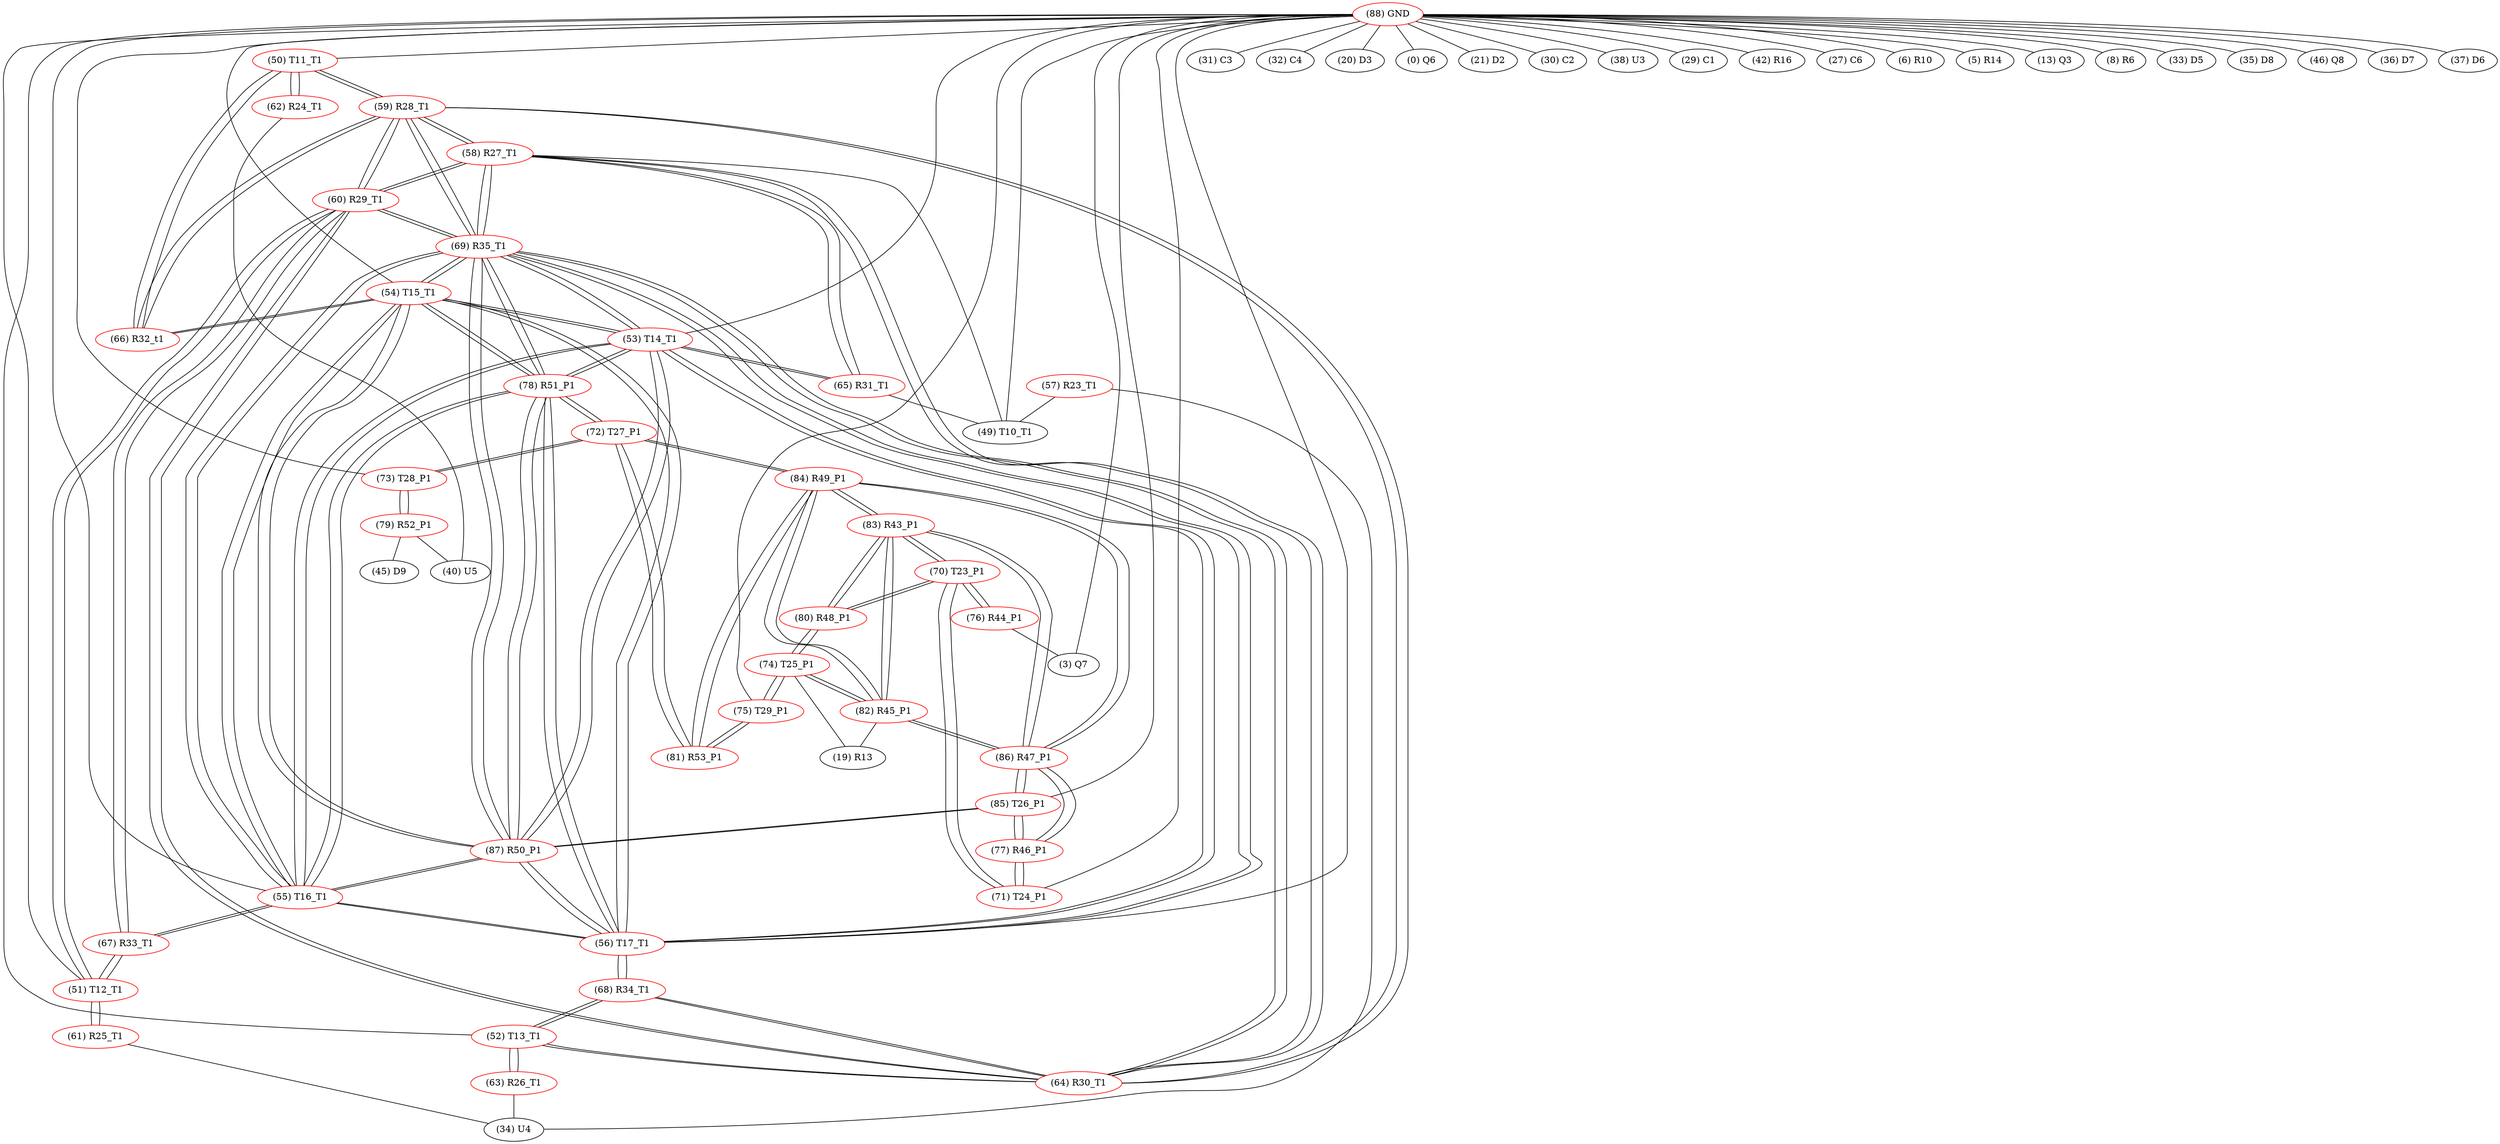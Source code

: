 graph {
	50 [label="(50) T11_T1" color=red]
	62 [label="(62) R24_T1"]
	59 [label="(59) R28_T1"]
	66 [label="(66) R32_t1"]
	51 [label="(51) T12_T1" color=red]
	67 [label="(67) R33_T1"]
	60 [label="(60) R29_T1"]
	61 [label="(61) R25_T1"]
	52 [label="(52) T13_T1" color=red]
	64 [label="(64) R30_T1"]
	68 [label="(68) R34_T1"]
	63 [label="(63) R26_T1"]
	53 [label="(53) T14_T1" color=red]
	65 [label="(65) R31_T1"]
	78 [label="(78) R51_P1"]
	87 [label="(87) R50_P1"]
	56 [label="(56) T17_T1"]
	69 [label="(69) R35_T1"]
	55 [label="(55) T16_T1"]
	54 [label="(54) T15_T1"]
	54 [label="(54) T15_T1" color=red]
	66 [label="(66) R32_t1"]
	78 [label="(78) R51_P1"]
	87 [label="(87) R50_P1"]
	56 [label="(56) T17_T1"]
	69 [label="(69) R35_T1"]
	55 [label="(55) T16_T1"]
	53 [label="(53) T14_T1"]
	55 [label="(55) T16_T1" color=red]
	67 [label="(67) R33_T1"]
	78 [label="(78) R51_P1"]
	87 [label="(87) R50_P1"]
	56 [label="(56) T17_T1"]
	69 [label="(69) R35_T1"]
	54 [label="(54) T15_T1"]
	53 [label="(53) T14_T1"]
	56 [label="(56) T17_T1" color=red]
	68 [label="(68) R34_T1"]
	78 [label="(78) R51_P1"]
	87 [label="(87) R50_P1"]
	69 [label="(69) R35_T1"]
	55 [label="(55) T16_T1"]
	54 [label="(54) T15_T1"]
	53 [label="(53) T14_T1"]
	57 [label="(57) R23_T1" color=red]
	34 [label="(34) U4"]
	49 [label="(49) T10_T1"]
	58 [label="(58) R27_T1" color=red]
	64 [label="(64) R30_T1"]
	69 [label="(69) R35_T1"]
	60 [label="(60) R29_T1"]
	59 [label="(59) R28_T1"]
	49 [label="(49) T10_T1"]
	65 [label="(65) R31_T1"]
	59 [label="(59) R28_T1" color=red]
	64 [label="(64) R30_T1"]
	69 [label="(69) R35_T1"]
	60 [label="(60) R29_T1"]
	58 [label="(58) R27_T1"]
	50 [label="(50) T11_T1"]
	66 [label="(66) R32_t1"]
	60 [label="(60) R29_T1" color=red]
	64 [label="(64) R30_T1"]
	69 [label="(69) R35_T1"]
	59 [label="(59) R28_T1"]
	58 [label="(58) R27_T1"]
	67 [label="(67) R33_T1"]
	51 [label="(51) T12_T1"]
	61 [label="(61) R25_T1" color=red]
	34 [label="(34) U4"]
	51 [label="(51) T12_T1"]
	62 [label="(62) R24_T1" color=red]
	40 [label="(40) U5"]
	50 [label="(50) T11_T1"]
	63 [label="(63) R26_T1" color=red]
	34 [label="(34) U4"]
	52 [label="(52) T13_T1"]
	64 [label="(64) R30_T1" color=red]
	69 [label="(69) R35_T1"]
	60 [label="(60) R29_T1"]
	59 [label="(59) R28_T1"]
	58 [label="(58) R27_T1"]
	68 [label="(68) R34_T1"]
	52 [label="(52) T13_T1"]
	65 [label="(65) R31_T1" color=red]
	49 [label="(49) T10_T1"]
	58 [label="(58) R27_T1"]
	53 [label="(53) T14_T1"]
	66 [label="(66) R32_t1" color=red]
	54 [label="(54) T15_T1"]
	50 [label="(50) T11_T1"]
	59 [label="(59) R28_T1"]
	67 [label="(67) R33_T1" color=red]
	55 [label="(55) T16_T1"]
	60 [label="(60) R29_T1"]
	51 [label="(51) T12_T1"]
	68 [label="(68) R34_T1" color=red]
	56 [label="(56) T17_T1"]
	64 [label="(64) R30_T1"]
	52 [label="(52) T13_T1"]
	69 [label="(69) R35_T1" color=red]
	64 [label="(64) R30_T1"]
	60 [label="(60) R29_T1"]
	59 [label="(59) R28_T1"]
	58 [label="(58) R27_T1"]
	78 [label="(78) R51_P1"]
	87 [label="(87) R50_P1"]
	56 [label="(56) T17_T1"]
	55 [label="(55) T16_T1"]
	54 [label="(54) T15_T1"]
	53 [label="(53) T14_T1"]
	70 [label="(70) T23_P1" color=red]
	80 [label="(80) R48_P1"]
	83 [label="(83) R43_P1"]
	71 [label="(71) T24_P1"]
	76 [label="(76) R44_P1"]
	71 [label="(71) T24_P1" color=red]
	77 [label="(77) R46_P1"]
	70 [label="(70) T23_P1"]
	72 [label="(72) T27_P1" color=red]
	78 [label="(78) R51_P1"]
	73 [label="(73) T28_P1"]
	81 [label="(81) R53_P1"]
	84 [label="(84) R49_P1"]
	73 [label="(73) T28_P1" color=red]
	79 [label="(79) R52_P1"]
	72 [label="(72) T27_P1"]
	74 [label="(74) T25_P1" color=red]
	75 [label="(75) T29_P1"]
	80 [label="(80) R48_P1"]
	82 [label="(82) R45_P1"]
	19 [label="(19) R13"]
	75 [label="(75) T29_P1" color=red]
	74 [label="(74) T25_P1"]
	81 [label="(81) R53_P1"]
	76 [label="(76) R44_P1" color=red]
	3 [label="(3) Q7"]
	70 [label="(70) T23_P1"]
	77 [label="(77) R46_P1" color=red]
	85 [label="(85) T26_P1"]
	86 [label="(86) R47_P1"]
	71 [label="(71) T24_P1"]
	78 [label="(78) R51_P1" color=red]
	72 [label="(72) T27_P1"]
	87 [label="(87) R50_P1"]
	56 [label="(56) T17_T1"]
	69 [label="(69) R35_T1"]
	55 [label="(55) T16_T1"]
	54 [label="(54) T15_T1"]
	53 [label="(53) T14_T1"]
	79 [label="(79) R52_P1" color=red]
	45 [label="(45) D9"]
	40 [label="(40) U5"]
	73 [label="(73) T28_P1"]
	80 [label="(80) R48_P1" color=red]
	74 [label="(74) T25_P1"]
	70 [label="(70) T23_P1"]
	83 [label="(83) R43_P1"]
	81 [label="(81) R53_P1" color=red]
	75 [label="(75) T29_P1"]
	72 [label="(72) T27_P1"]
	84 [label="(84) R49_P1"]
	82 [label="(82) R45_P1" color=red]
	86 [label="(86) R47_P1"]
	83 [label="(83) R43_P1"]
	84 [label="(84) R49_P1"]
	74 [label="(74) T25_P1"]
	19 [label="(19) R13"]
	83 [label="(83) R43_P1" color=red]
	80 [label="(80) R48_P1"]
	70 [label="(70) T23_P1"]
	86 [label="(86) R47_P1"]
	82 [label="(82) R45_P1"]
	84 [label="(84) R49_P1"]
	84 [label="(84) R49_P1" color=red]
	86 [label="(86) R47_P1"]
	82 [label="(82) R45_P1"]
	83 [label="(83) R43_P1"]
	72 [label="(72) T27_P1"]
	81 [label="(81) R53_P1"]
	85 [label="(85) T26_P1" color=red]
	87 [label="(87) R50_P1"]
	77 [label="(77) R46_P1"]
	86 [label="(86) R47_P1"]
	86 [label="(86) R47_P1" color=red]
	82 [label="(82) R45_P1"]
	83 [label="(83) R43_P1"]
	84 [label="(84) R49_P1"]
	85 [label="(85) T26_P1"]
	77 [label="(77) R46_P1"]
	87 [label="(87) R50_P1" color=red]
	85 [label="(85) T26_P1"]
	78 [label="(78) R51_P1"]
	56 [label="(56) T17_T1"]
	69 [label="(69) R35_T1"]
	55 [label="(55) T16_T1"]
	54 [label="(54) T15_T1"]
	53 [label="(53) T14_T1"]
	88 [label="(88) GND" color=red]
	31 [label="(31) C3"]
	32 [label="(32) C4"]
	20 [label="(20) D3"]
	0 [label="(0) Q6"]
	21 [label="(21) D2"]
	30 [label="(30) C2"]
	38 [label="(38) U3"]
	29 [label="(29) C1"]
	42 [label="(42) R16"]
	27 [label="(27) C6"]
	6 [label="(6) R10"]
	5 [label="(5) R14"]
	3 [label="(3) Q7"]
	13 [label="(13) Q3"]
	8 [label="(8) R6"]
	33 [label="(33) D5"]
	35 [label="(35) D8"]
	46 [label="(46) Q8"]
	36 [label="(36) D7"]
	37 [label="(37) D6"]
	49 [label="(49) T10_T1"]
	55 [label="(55) T16_T1"]
	56 [label="(56) T17_T1"]
	54 [label="(54) T15_T1"]
	51 [label="(51) T12_T1"]
	53 [label="(53) T14_T1"]
	52 [label="(52) T13_T1"]
	50 [label="(50) T11_T1"]
	85 [label="(85) T26_P1"]
	71 [label="(71) T24_P1"]
	75 [label="(75) T29_P1"]
	73 [label="(73) T28_P1"]
	50 -- 62
	50 -- 59
	50 -- 66
	51 -- 67
	51 -- 60
	51 -- 61
	52 -- 64
	52 -- 68
	52 -- 63
	53 -- 65
	53 -- 78
	53 -- 87
	53 -- 56
	53 -- 69
	53 -- 55
	53 -- 54
	54 -- 66
	54 -- 78
	54 -- 87
	54 -- 56
	54 -- 69
	54 -- 55
	54 -- 53
	55 -- 67
	55 -- 78
	55 -- 87
	55 -- 56
	55 -- 69
	55 -- 54
	55 -- 53
	56 -- 68
	56 -- 78
	56 -- 87
	56 -- 69
	56 -- 55
	56 -- 54
	56 -- 53
	57 -- 34
	57 -- 49
	58 -- 64
	58 -- 69
	58 -- 60
	58 -- 59
	58 -- 49
	58 -- 65
	59 -- 64
	59 -- 69
	59 -- 60
	59 -- 58
	59 -- 50
	59 -- 66
	60 -- 64
	60 -- 69
	60 -- 59
	60 -- 58
	60 -- 67
	60 -- 51
	61 -- 34
	61 -- 51
	62 -- 40
	62 -- 50
	63 -- 34
	63 -- 52
	64 -- 69
	64 -- 60
	64 -- 59
	64 -- 58
	64 -- 68
	64 -- 52
	65 -- 49
	65 -- 58
	65 -- 53
	66 -- 54
	66 -- 50
	66 -- 59
	67 -- 55
	67 -- 60
	67 -- 51
	68 -- 56
	68 -- 64
	68 -- 52
	69 -- 64
	69 -- 60
	69 -- 59
	69 -- 58
	69 -- 78
	69 -- 87
	69 -- 56
	69 -- 55
	69 -- 54
	69 -- 53
	70 -- 80
	70 -- 83
	70 -- 71
	70 -- 76
	71 -- 77
	71 -- 70
	72 -- 78
	72 -- 73
	72 -- 81
	72 -- 84
	73 -- 79
	73 -- 72
	74 -- 75
	74 -- 80
	74 -- 82
	74 -- 19
	75 -- 74
	75 -- 81
	76 -- 3
	76 -- 70
	77 -- 85
	77 -- 86
	77 -- 71
	78 -- 72
	78 -- 87
	78 -- 56
	78 -- 69
	78 -- 55
	78 -- 54
	78 -- 53
	79 -- 45
	79 -- 40
	79 -- 73
	80 -- 74
	80 -- 70
	80 -- 83
	81 -- 75
	81 -- 72
	81 -- 84
	82 -- 86
	82 -- 83
	82 -- 84
	82 -- 74
	82 -- 19
	83 -- 80
	83 -- 70
	83 -- 86
	83 -- 82
	83 -- 84
	84 -- 86
	84 -- 82
	84 -- 83
	84 -- 72
	84 -- 81
	85 -- 87
	85 -- 77
	85 -- 86
	86 -- 82
	86 -- 83
	86 -- 84
	86 -- 85
	86 -- 77
	87 -- 85
	87 -- 78
	87 -- 56
	87 -- 69
	87 -- 55
	87 -- 54
	87 -- 53
	88 -- 31
	88 -- 32
	88 -- 20
	88 -- 0
	88 -- 21
	88 -- 30
	88 -- 38
	88 -- 29
	88 -- 42
	88 -- 27
	88 -- 6
	88 -- 5
	88 -- 3
	88 -- 13
	88 -- 8
	88 -- 33
	88 -- 35
	88 -- 46
	88 -- 36
	88 -- 37
	88 -- 49
	88 -- 55
	88 -- 56
	88 -- 54
	88 -- 51
	88 -- 53
	88 -- 52
	88 -- 50
	88 -- 85
	88 -- 71
	88 -- 75
	88 -- 73
}